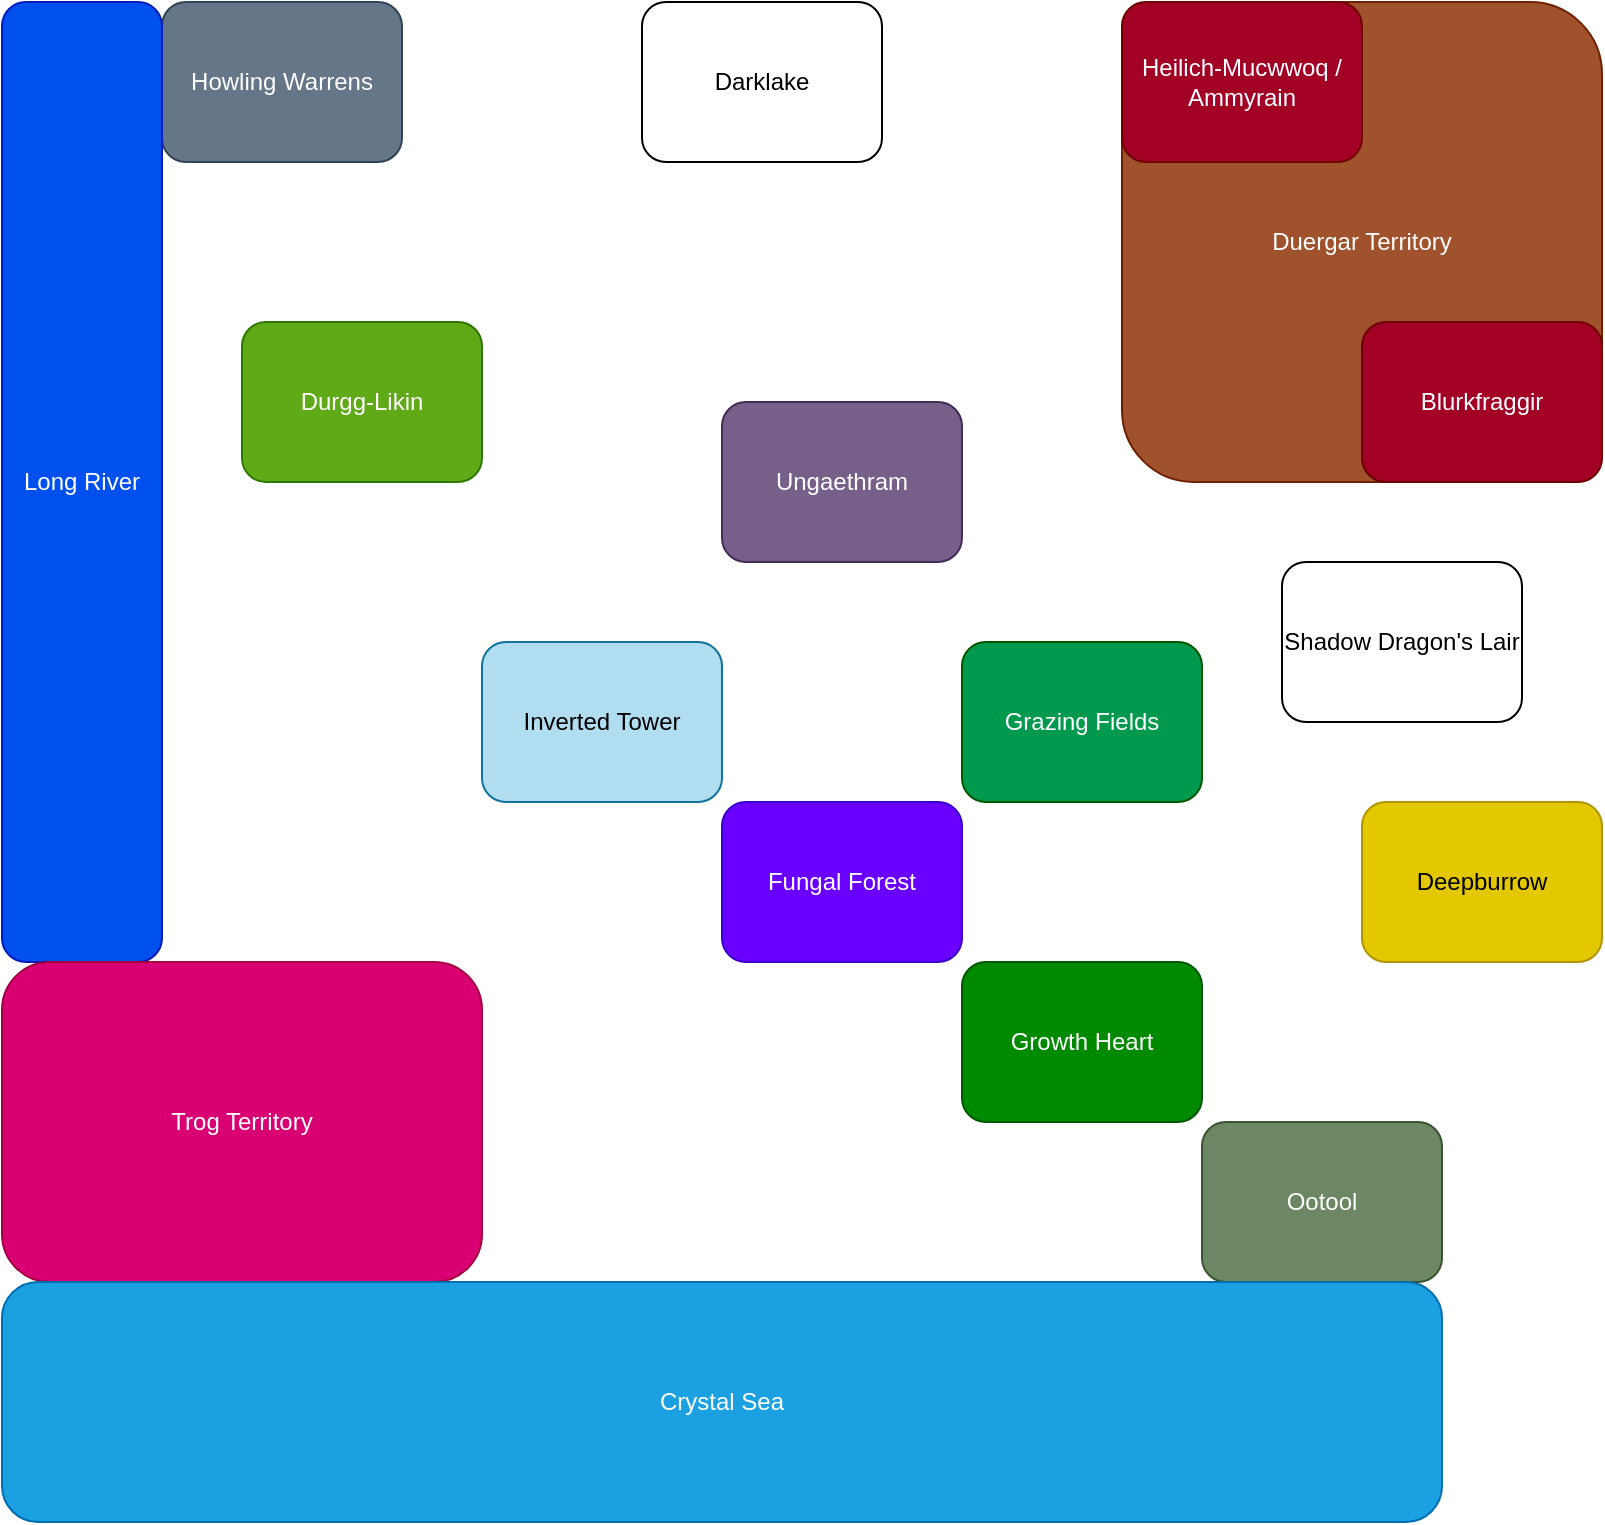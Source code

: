 <mxfile version="24.4.0" type="device">
  <diagram name="Page-1" id="J4fx057bUiqhkMEKVmZ7">
    <mxGraphModel dx="1131" dy="1707" grid="1" gridSize="10" guides="1" tooltips="1" connect="1" arrows="1" fold="1" page="1" pageScale="1" pageWidth="1100" pageHeight="850" math="0" shadow="0">
      <root>
        <mxCell id="0" />
        <mxCell id="1" parent="0" />
        <mxCell id="pLgsgpe8vdSbSwBeYK5R-12" value="Duergar Territory" style="rounded=1;whiteSpace=wrap;html=1;fillColor=#a0522d;fontColor=#ffffff;strokeColor=#6D1F00;" vertex="1" parent="1">
          <mxGeometry x="600" y="40" width="240" height="240" as="geometry" />
        </mxCell>
        <mxCell id="pLgsgpe8vdSbSwBeYK5R-1" value="Howling Warrens" style="rounded=1;whiteSpace=wrap;html=1;fillColor=#647687;fontColor=#ffffff;strokeColor=#314354;" vertex="1" parent="1">
          <mxGeometry x="120" y="40" width="120" height="80" as="geometry" />
        </mxCell>
        <mxCell id="pLgsgpe8vdSbSwBeYK5R-2" value="Darklake" style="rounded=1;whiteSpace=wrap;html=1;" vertex="1" parent="1">
          <mxGeometry x="360" y="40" width="120" height="80" as="geometry" />
        </mxCell>
        <mxCell id="pLgsgpe8vdSbSwBeYK5R-3" value="Heilich-Mucwwoq / Ammyrain" style="rounded=1;whiteSpace=wrap;html=1;fillColor=#a20025;fontColor=#ffffff;strokeColor=#6F0000;" vertex="1" parent="1">
          <mxGeometry x="600" y="40" width="120" height="80" as="geometry" />
        </mxCell>
        <mxCell id="pLgsgpe8vdSbSwBeYK5R-4" value="Durgg-Likin" style="rounded=1;whiteSpace=wrap;html=1;fillColor=#60a917;fontColor=#ffffff;strokeColor=#2D7600;" vertex="1" parent="1">
          <mxGeometry x="160" y="200" width="120" height="80" as="geometry" />
        </mxCell>
        <mxCell id="pLgsgpe8vdSbSwBeYK5R-5" value="Ootool" style="rounded=1;whiteSpace=wrap;html=1;fillColor=#6d8764;fontColor=#ffffff;strokeColor=#3A5431;" vertex="1" parent="1">
          <mxGeometry x="640" y="600" width="120" height="80" as="geometry" />
        </mxCell>
        <mxCell id="pLgsgpe8vdSbSwBeYK5R-6" value="Long River" style="rounded=1;whiteSpace=wrap;html=1;fillColor=#0050ef;fontColor=#ffffff;strokeColor=#001DBC;" vertex="1" parent="1">
          <mxGeometry x="40" y="40" width="80" height="480" as="geometry" />
        </mxCell>
        <mxCell id="pLgsgpe8vdSbSwBeYK5R-7" value="Inverted Tower" style="rounded=1;whiteSpace=wrap;html=1;fillColor=#b1ddf0;strokeColor=#10739e;fontColor=#000000;" vertex="1" parent="1">
          <mxGeometry x="280" y="360" width="120" height="80" as="geometry" />
        </mxCell>
        <mxCell id="pLgsgpe8vdSbSwBeYK5R-8" value="Ungaethram" style="rounded=1;whiteSpace=wrap;html=1;fillColor=#76608a;fontColor=#ffffff;strokeColor=#432D57;" vertex="1" parent="1">
          <mxGeometry x="400" y="240" width="120" height="80" as="geometry" />
        </mxCell>
        <mxCell id="pLgsgpe8vdSbSwBeYK5R-9" value="Shadow Dragon&#39;s Lair" style="rounded=1;whiteSpace=wrap;html=1;" vertex="1" parent="1">
          <mxGeometry x="680" y="320" width="120" height="80" as="geometry" />
        </mxCell>
        <mxCell id="pLgsgpe8vdSbSwBeYK5R-10" value="Deepburrow" style="rounded=1;whiteSpace=wrap;html=1;fillColor=#e3c800;fontColor=#000000;strokeColor=#B09500;" vertex="1" parent="1">
          <mxGeometry x="720" y="440" width="120" height="80" as="geometry" />
        </mxCell>
        <mxCell id="pLgsgpe8vdSbSwBeYK5R-11" value="Trog Territory" style="rounded=1;whiteSpace=wrap;html=1;fillColor=#d80073;fontColor=#ffffff;strokeColor=#A50040;" vertex="1" parent="1">
          <mxGeometry x="40" y="520" width="240" height="160" as="geometry" />
        </mxCell>
        <mxCell id="pLgsgpe8vdSbSwBeYK5R-13" value="Grazing Fields" style="rounded=1;whiteSpace=wrap;html=1;fillColor=#00994D;fontColor=#ffffff;strokeColor=#005700;" vertex="1" parent="1">
          <mxGeometry x="520" y="360" width="120" height="80" as="geometry" />
        </mxCell>
        <mxCell id="pLgsgpe8vdSbSwBeYK5R-14" value="Crystal Sea" style="rounded=1;whiteSpace=wrap;html=1;fillColor=#1ba1e2;fontColor=#ffffff;strokeColor=#006EAF;" vertex="1" parent="1">
          <mxGeometry x="40" y="680" width="720" height="120" as="geometry" />
        </mxCell>
        <mxCell id="pLgsgpe8vdSbSwBeYK5R-15" value="Growth Heart" style="rounded=1;whiteSpace=wrap;html=1;fillColor=#008a00;fontColor=#ffffff;strokeColor=#005700;" vertex="1" parent="1">
          <mxGeometry x="520" y="520" width="120" height="80" as="geometry" />
        </mxCell>
        <mxCell id="pLgsgpe8vdSbSwBeYK5R-16" value="Fungal Forest" style="rounded=1;whiteSpace=wrap;html=1;fillColor=#6a00ff;fontColor=#ffffff;strokeColor=#3700CC;" vertex="1" parent="1">
          <mxGeometry x="400" y="440" width="120" height="80" as="geometry" />
        </mxCell>
        <mxCell id="pLgsgpe8vdSbSwBeYK5R-17" value="Blurkfraggir" style="rounded=1;whiteSpace=wrap;html=1;fillColor=#a20025;fontColor=#ffffff;strokeColor=#6F0000;" vertex="1" parent="1">
          <mxGeometry x="720" y="200" width="120" height="80" as="geometry" />
        </mxCell>
      </root>
    </mxGraphModel>
  </diagram>
</mxfile>
